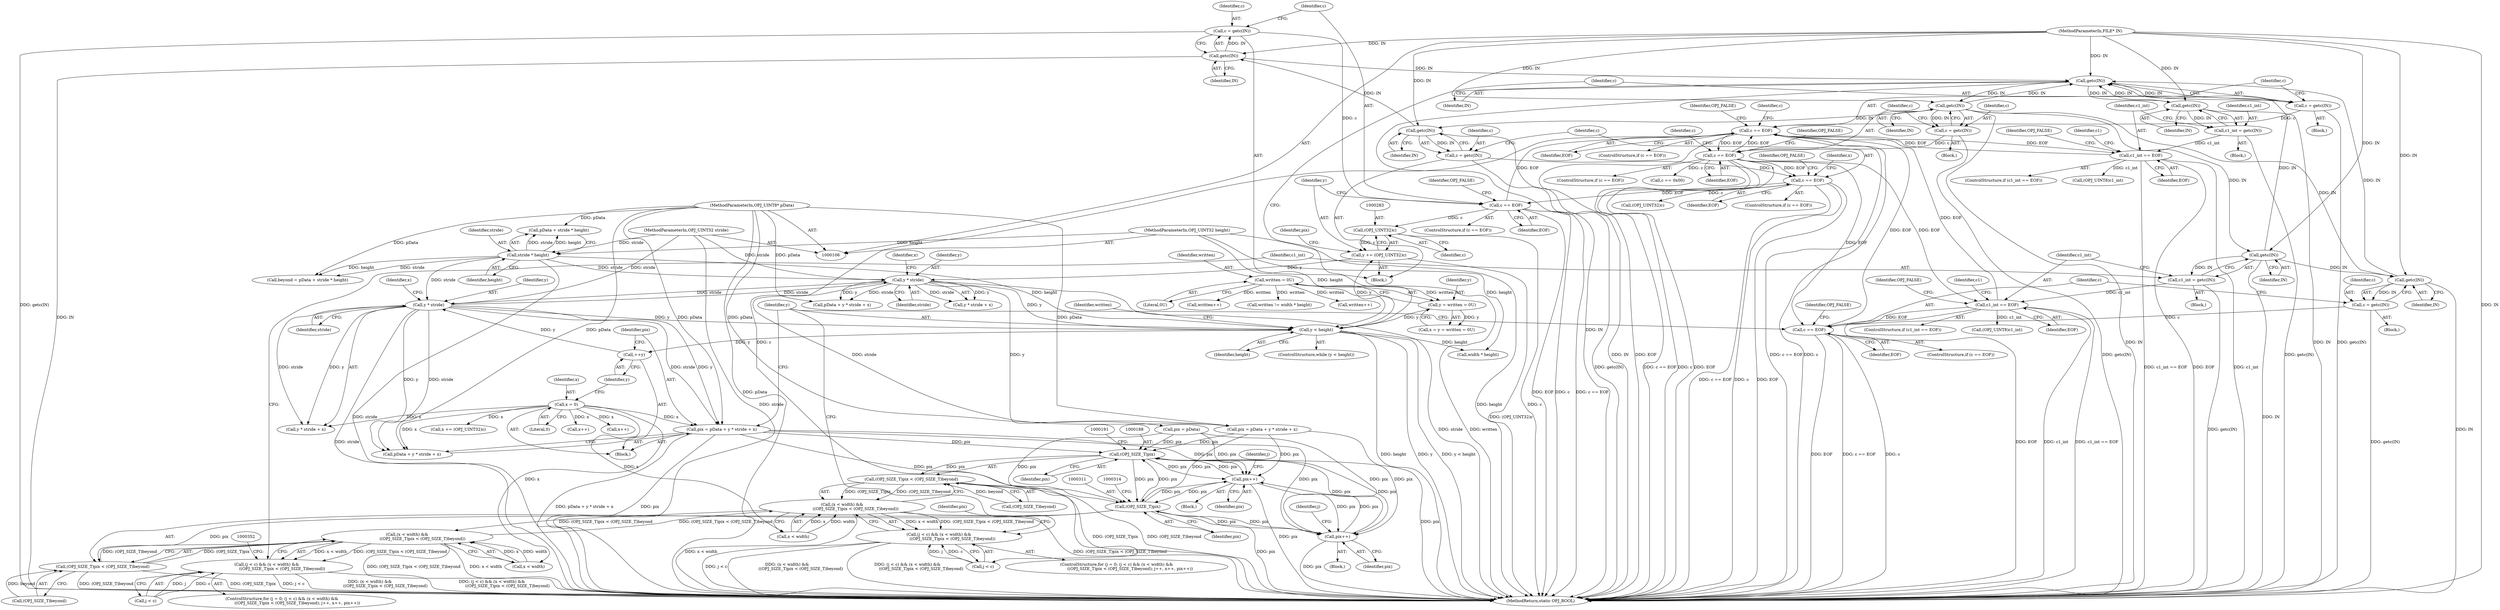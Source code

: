 digraph "0_openjpeg_8ee335227bbcaf1614124046aa25e53d67b11ec3@integer" {
"1000231" [label="(Call,pix = pData + y * stride + x)"];
"1000108" [label="(MethodParameterIn,OPJ_UINT8* pData)"];
"1000236" [label="(Call,y * stride)"];
"1000229" [label="(Call,++y)"];
"1000136" [label="(Call,y < height)"];
"1000290" [label="(Call,y * stride)"];
"1000280" [label="(Call,y += (OPJ_UINT32)c)"];
"1000282" [label="(Call,(OPJ_UINT32)c)"];
"1000274" [label="(Call,c == EOF)"];
"1000269" [label="(Call,c = getc(IN))"];
"1000271" [label="(Call,getc(IN))"];
"1000255" [label="(Call,getc(IN))"];
"1000212" [label="(Call,getc(IN))"];
"1000143" [label="(Call,getc(IN))"];
"1000329" [label="(Call,getc(IN))"];
"1000107" [label="(MethodParameterIn,FILE* IN)"];
"1000160" [label="(Call,getc(IN))"];
"1000358" [label="(Call,getc(IN))"];
"1000258" [label="(Call,c == EOF)"];
"1000253" [label="(Call,c = getc(IN))"];
"1000215" [label="(Call,c == EOF)"];
"1000210" [label="(Call,c = getc(IN))"];
"1000146" [label="(Call,c == EOF)"];
"1000141" [label="(Call,c = getc(IN))"];
"1000332" [label="(Call,c1_int == EOF)"];
"1000327" [label="(Call,c1_int = getc(IN))"];
"1000361" [label="(Call,c == EOF)"];
"1000356" [label="(Call,c = getc(IN))"];
"1000163" [label="(Call,c1_int == EOF)"];
"1000158" [label="(Call,c1_int = getc(IN))"];
"1000122" [label="(Call,stride * height)"];
"1000109" [label="(MethodParameterIn,OPJ_UINT32 stride)"];
"1000111" [label="(MethodParameterIn,OPJ_UINT32 height)"];
"1000130" [label="(Call,y = written = 0U)"];
"1000132" [label="(Call,written = 0U)"];
"1000226" [label="(Call,x = 0)"];
"1000187" [label="(Call,(OPJ_SIZE_T)pix)"];
"1000186" [label="(Call,(OPJ_SIZE_T)pix < (OPJ_SIZE_T)beyond)"];
"1000182" [label="(Call,(x < width) &&\n                     ((OPJ_SIZE_T)pix < (OPJ_SIZE_T)beyond))"];
"1000178" [label="(Call,(j < c) && (x < width) &&\n                     ((OPJ_SIZE_T)pix < (OPJ_SIZE_T)beyond))"];
"1000305" [label="(Call,(x < width) &&\n                        ((OPJ_SIZE_T)pix < (OPJ_SIZE_T)beyond))"];
"1000301" [label="(Call,(j < c) && (x < width) &&\n                        ((OPJ_SIZE_T)pix < (OPJ_SIZE_T)beyond))"];
"1000199" [label="(Call,pix++)"];
"1000310" [label="(Call,(OPJ_SIZE_T)pix)"];
"1000309" [label="(Call,(OPJ_SIZE_T)pix < (OPJ_SIZE_T)beyond)"];
"1000322" [label="(Call,pix++)"];
"1000133" [label="(Identifier,written)"];
"1000227" [label="(Identifier,x)"];
"1000204" [label="(Identifier,pix)"];
"1000124" [label="(Identifier,height)"];
"1000226" [label="(Call,x = 0)"];
"1000275" [label="(Identifier,c)"];
"1000359" [label="(Identifier,IN)"];
"1000137" [label="(Identifier,y)"];
"1000279" [label="(Identifier,OPJ_FALSE)"];
"1000134" [label="(Literal,0U)"];
"1000118" [label="(Call,beyond = pData + stride * height)"];
"1000252" [label="(Block,)"];
"1000264" [label="(Call,x += (OPJ_UINT32)c)"];
"1000257" [label="(ControlStructure,if (c == EOF))"];
"1000357" [label="(Identifier,c)"];
"1000187" [label="(Call,(OPJ_SIZE_T)pix)"];
"1000272" [label="(Identifier,IN)"];
"1000369" [label="(Identifier,written)"];
"1000183" [label="(Call,x < width)"];
"1000302" [label="(Call,j < c)"];
"1000213" [label="(Identifier,IN)"];
"1000233" [label="(Call,pData + y * stride + x)"];
"1000301" [label="(Call,(j < c) && (x < width) &&\n                        ((OPJ_SIZE_T)pix < (OPJ_SIZE_T)beyond))"];
"1000135" [label="(ControlStructure,while (y < height))"];
"1000332" [label="(Call,c1_int == EOF)"];
"1000260" [label="(Identifier,EOF)"];
"1000139" [label="(Block,)"];
"1000362" [label="(Identifier,c)"];
"1000180" [label="(Identifier,j)"];
"1000297" [label="(ControlStructure,for (j = 0; (j < c) && (x < width) &&\n                        ((OPJ_SIZE_T)pix < (OPJ_SIZE_T)beyond); j++, x++, pix++))"];
"1000312" [label="(Identifier,pix)"];
"1000109" [label="(MethodParameterIn,OPJ_UINT32 stride)"];
"1000132" [label="(Call,written = 0U)"];
"1000225" [label="(Block,)"];
"1000355" [label="(Block,)"];
"1000179" [label="(Call,j < c)"];
"1000322" [label="(Call,pix++)"];
"1000222" [label="(Call,c == 0x00)"];
"1000270" [label="(Identifier,c)"];
"1000339" [label="(Identifier,c1)"];
"1000131" [label="(Identifier,y)"];
"1000199" [label="(Call,pix++)"];
"1000165" [label="(Identifier,EOF)"];
"1000209" [label="(Block,)"];
"1000361" [label="(Call,c == EOF)"];
"1000258" [label="(Call,c == EOF)"];
"1000330" [label="(Identifier,IN)"];
"1000265" [label="(Identifier,x)"];
"1000366" [label="(Identifier,OPJ_FALSE)"];
"1000329" [label="(Call,getc(IN))"];
"1000168" [label="(Identifier,OPJ_FALSE)"];
"1000324" [label="(Block,)"];
"1000123" [label="(Identifier,stride)"];
"1000286" [label="(Identifier,pix)"];
"1000253" [label="(Call,c = getc(IN))"];
"1000381" [label="(MethodReturn,static OPJ_BOOL)"];
"1000212" [label="(Call,getc(IN))"];
"1000333" [label="(Identifier,c1_int)"];
"1000230" [label="(Identifier,y)"];
"1000159" [label="(Identifier,c1_int)"];
"1000120" [label="(Call,pData + stride * height)"];
"1000162" [label="(ControlStructure,if (c1_int == EOF))"];
"1000327" [label="(Call,c1_int = getc(IN))"];
"1000217" [label="(Identifier,EOF)"];
"1000138" [label="(Identifier,height)"];
"1000144" [label="(Identifier,IN)"];
"1000229" [label="(Call,++y)"];
"1000259" [label="(Identifier,c)"];
"1000189" [label="(Identifier,pix)"];
"1000107" [label="(MethodParameterIn,FILE* IN)"];
"1000235" [label="(Call,y * stride + x)"];
"1000306" [label="(Call,x < width)"];
"1000284" [label="(Identifier,c)"];
"1000323" [label="(Identifier,pix)"];
"1000282" [label="(Call,(OPJ_UINT32)c)"];
"1000148" [label="(Identifier,EOF)"];
"1000228" [label="(Literal,0)"];
"1000153" [label="(Identifier,c)"];
"1000287" [label="(Call,pData + y * stride + x)"];
"1000303" [label="(Identifier,j)"];
"1000232" [label="(Identifier,pix)"];
"1000154" [label="(Block,)"];
"1000334" [label="(Identifier,EOF)"];
"1000305" [label="(Call,(x < width) &&\n                        ((OPJ_SIZE_T)pix < (OPJ_SIZE_T)beyond))"];
"1000216" [label="(Identifier,c)"];
"1000151" [label="(Identifier,OPJ_FALSE)"];
"1000263" [label="(Identifier,OPJ_FALSE)"];
"1000143" [label="(Call,getc(IN))"];
"1000190" [label="(Call,(OPJ_SIZE_T)beyond)"];
"1000161" [label="(Identifier,IN)"];
"1000254" [label="(Identifier,c)"];
"1000285" [label="(Call,pix = pData + y * stride + x)"];
"1000291" [label="(Identifier,y)"];
"1000141" [label="(Call,c = getc(IN))"];
"1000200" [label="(Identifier,pix)"];
"1000186" [label="(Call,(OPJ_SIZE_T)pix < (OPJ_SIZE_T)beyond)"];
"1000309" [label="(Call,(OPJ_SIZE_T)pix < (OPJ_SIZE_T)beyond)"];
"1000337" [label="(Identifier,OPJ_FALSE)"];
"1000142" [label="(Identifier,c)"];
"1000292" [label="(Identifier,stride)"];
"1000269" [label="(Call,c = getc(IN))"];
"1000266" [label="(Call,(OPJ_UINT32)c)"];
"1000211" [label="(Identifier,c)"];
"1000108" [label="(MethodParameterIn,OPJ_UINT8* pData)"];
"1000197" [label="(Call,x++)"];
"1000363" [label="(Identifier,EOF)"];
"1000170" [label="(Identifier,c1)"];
"1000146" [label="(Call,c == EOF)"];
"1000290" [label="(Call,y * stride)"];
"1000158" [label="(Call,c1_int = getc(IN))"];
"1000196" [label="(Block,)"];
"1000271" [label="(Call,getc(IN))"];
"1000163" [label="(Call,c1_int == EOF)"];
"1000238" [label="(Identifier,stride)"];
"1000293" [label="(Identifier,x)"];
"1000223" [label="(Identifier,c)"];
"1000122" [label="(Call,stride * height)"];
"1000147" [label="(Identifier,c)"];
"1000276" [label="(Identifier,EOF)"];
"1000347" [label="(Call,written++)"];
"1000320" [label="(Call,x++)"];
"1000255" [label="(Call,getc(IN))"];
"1000289" [label="(Call,y * stride + x)"];
"1000239" [label="(Identifier,x)"];
"1000280" [label="(Call,y += (OPJ_UINT32)c)"];
"1000128" [label="(Call,x = y = written = 0U)"];
"1000220" [label="(Identifier,OPJ_FALSE)"];
"1000313" [label="(Call,(OPJ_SIZE_T)beyond)"];
"1000210" [label="(Call,c = getc(IN))"];
"1000368" [label="(Call,written != width * height)"];
"1000125" [label="(Call,pix = pData)"];
"1000164" [label="(Identifier,c1_int)"];
"1000182" [label="(Call,(x < width) &&\n                     ((OPJ_SIZE_T)pix < (OPJ_SIZE_T)beyond))"];
"1000174" [label="(ControlStructure,for (j = 0; (j < c) && (x < width) &&\n                     ((OPJ_SIZE_T)pix < (OPJ_SIZE_T)beyond); j++, x++, pix++))"];
"1000256" [label="(Identifier,IN)"];
"1000145" [label="(ControlStructure,if (c == EOF))"];
"1000171" [label="(Call,(OPJ_UINT8)c1_int)"];
"1000214" [label="(ControlStructure,if (c == EOF))"];
"1000178" [label="(Call,(j < c) && (x < width) &&\n                     ((OPJ_SIZE_T)pix < (OPJ_SIZE_T)beyond))"];
"1000130" [label="(Call,y = written = 0U)"];
"1000281" [label="(Identifier,y)"];
"1000236" [label="(Call,y * stride)"];
"1000328" [label="(Identifier,c1_int)"];
"1000370" [label="(Call,width * height)"];
"1000273" [label="(ControlStructure,if (c == EOF))"];
"1000111" [label="(MethodParameterIn,OPJ_UINT32 height)"];
"1000358" [label="(Call,getc(IN))"];
"1000231" [label="(Call,pix = pData + y * stride + x)"];
"1000356" [label="(Call,c = getc(IN))"];
"1000215" [label="(Call,c == EOF)"];
"1000237" [label="(Identifier,y)"];
"1000206" [label="(Call,written++)"];
"1000331" [label="(ControlStructure,if (c1_int == EOF))"];
"1000319" [label="(Block,)"];
"1000340" [label="(Call,(OPJ_UINT8)c1_int)"];
"1000360" [label="(ControlStructure,if (c == EOF))"];
"1000160" [label="(Call,getc(IN))"];
"1000274" [label="(Call,c == EOF)"];
"1000310" [label="(Call,(OPJ_SIZE_T)pix)"];
"1000136" [label="(Call,y < height)"];
"1000231" -> "1000225"  [label="AST: "];
"1000231" -> "1000233"  [label="CFG: "];
"1000232" -> "1000231"  [label="AST: "];
"1000233" -> "1000231"  [label="AST: "];
"1000137" -> "1000231"  [label="CFG: "];
"1000231" -> "1000381"  [label="DDG: pData + y * stride + x"];
"1000231" -> "1000381"  [label="DDG: pix"];
"1000231" -> "1000187"  [label="DDG: pix"];
"1000231" -> "1000199"  [label="DDG: pix"];
"1000108" -> "1000231"  [label="DDG: pData"];
"1000236" -> "1000231"  [label="DDG: y"];
"1000236" -> "1000231"  [label="DDG: stride"];
"1000226" -> "1000231"  [label="DDG: x"];
"1000231" -> "1000310"  [label="DDG: pix"];
"1000231" -> "1000322"  [label="DDG: pix"];
"1000108" -> "1000106"  [label="AST: "];
"1000108" -> "1000381"  [label="DDG: pData"];
"1000108" -> "1000118"  [label="DDG: pData"];
"1000108" -> "1000120"  [label="DDG: pData"];
"1000108" -> "1000125"  [label="DDG: pData"];
"1000108" -> "1000233"  [label="DDG: pData"];
"1000108" -> "1000285"  [label="DDG: pData"];
"1000108" -> "1000287"  [label="DDG: pData"];
"1000236" -> "1000235"  [label="AST: "];
"1000236" -> "1000238"  [label="CFG: "];
"1000237" -> "1000236"  [label="AST: "];
"1000238" -> "1000236"  [label="AST: "];
"1000239" -> "1000236"  [label="CFG: "];
"1000236" -> "1000381"  [label="DDG: stride"];
"1000236" -> "1000136"  [label="DDG: y"];
"1000236" -> "1000233"  [label="DDG: y"];
"1000236" -> "1000233"  [label="DDG: stride"];
"1000236" -> "1000235"  [label="DDG: y"];
"1000236" -> "1000235"  [label="DDG: stride"];
"1000229" -> "1000236"  [label="DDG: y"];
"1000290" -> "1000236"  [label="DDG: stride"];
"1000122" -> "1000236"  [label="DDG: stride"];
"1000109" -> "1000236"  [label="DDG: stride"];
"1000236" -> "1000290"  [label="DDG: stride"];
"1000229" -> "1000225"  [label="AST: "];
"1000229" -> "1000230"  [label="CFG: "];
"1000230" -> "1000229"  [label="AST: "];
"1000232" -> "1000229"  [label="CFG: "];
"1000136" -> "1000229"  [label="DDG: y"];
"1000136" -> "1000135"  [label="AST: "];
"1000136" -> "1000138"  [label="CFG: "];
"1000137" -> "1000136"  [label="AST: "];
"1000138" -> "1000136"  [label="AST: "];
"1000142" -> "1000136"  [label="CFG: "];
"1000369" -> "1000136"  [label="CFG: "];
"1000136" -> "1000381"  [label="DDG: y < height"];
"1000136" -> "1000381"  [label="DDG: height"];
"1000136" -> "1000381"  [label="DDG: y"];
"1000290" -> "1000136"  [label="DDG: y"];
"1000130" -> "1000136"  [label="DDG: y"];
"1000122" -> "1000136"  [label="DDG: height"];
"1000111" -> "1000136"  [label="DDG: height"];
"1000136" -> "1000280"  [label="DDG: y"];
"1000136" -> "1000370"  [label="DDG: height"];
"1000290" -> "1000289"  [label="AST: "];
"1000290" -> "1000292"  [label="CFG: "];
"1000291" -> "1000290"  [label="AST: "];
"1000292" -> "1000290"  [label="AST: "];
"1000293" -> "1000290"  [label="CFG: "];
"1000290" -> "1000381"  [label="DDG: stride"];
"1000290" -> "1000285"  [label="DDG: y"];
"1000290" -> "1000285"  [label="DDG: stride"];
"1000290" -> "1000287"  [label="DDG: y"];
"1000290" -> "1000287"  [label="DDG: stride"];
"1000290" -> "1000289"  [label="DDG: y"];
"1000290" -> "1000289"  [label="DDG: stride"];
"1000280" -> "1000290"  [label="DDG: y"];
"1000122" -> "1000290"  [label="DDG: stride"];
"1000109" -> "1000290"  [label="DDG: stride"];
"1000280" -> "1000252"  [label="AST: "];
"1000280" -> "1000282"  [label="CFG: "];
"1000281" -> "1000280"  [label="AST: "];
"1000282" -> "1000280"  [label="AST: "];
"1000286" -> "1000280"  [label="CFG: "];
"1000280" -> "1000381"  [label="DDG: (OPJ_UINT32)c"];
"1000282" -> "1000280"  [label="DDG: c"];
"1000282" -> "1000284"  [label="CFG: "];
"1000283" -> "1000282"  [label="AST: "];
"1000284" -> "1000282"  [label="AST: "];
"1000282" -> "1000381"  [label="DDG: c"];
"1000274" -> "1000282"  [label="DDG: c"];
"1000274" -> "1000273"  [label="AST: "];
"1000274" -> "1000276"  [label="CFG: "];
"1000275" -> "1000274"  [label="AST: "];
"1000276" -> "1000274"  [label="AST: "];
"1000279" -> "1000274"  [label="CFG: "];
"1000281" -> "1000274"  [label="CFG: "];
"1000274" -> "1000381"  [label="DDG: c"];
"1000274" -> "1000381"  [label="DDG: c == EOF"];
"1000274" -> "1000381"  [label="DDG: EOF"];
"1000274" -> "1000146"  [label="DDG: EOF"];
"1000269" -> "1000274"  [label="DDG: c"];
"1000258" -> "1000274"  [label="DDG: EOF"];
"1000269" -> "1000252"  [label="AST: "];
"1000269" -> "1000271"  [label="CFG: "];
"1000270" -> "1000269"  [label="AST: "];
"1000271" -> "1000269"  [label="AST: "];
"1000275" -> "1000269"  [label="CFG: "];
"1000269" -> "1000381"  [label="DDG: getc(IN)"];
"1000271" -> "1000269"  [label="DDG: IN"];
"1000271" -> "1000272"  [label="CFG: "];
"1000272" -> "1000271"  [label="AST: "];
"1000271" -> "1000381"  [label="DDG: IN"];
"1000271" -> "1000143"  [label="DDG: IN"];
"1000255" -> "1000271"  [label="DDG: IN"];
"1000107" -> "1000271"  [label="DDG: IN"];
"1000255" -> "1000253"  [label="AST: "];
"1000255" -> "1000256"  [label="CFG: "];
"1000256" -> "1000255"  [label="AST: "];
"1000253" -> "1000255"  [label="CFG: "];
"1000255" -> "1000381"  [label="DDG: IN"];
"1000255" -> "1000253"  [label="DDG: IN"];
"1000212" -> "1000255"  [label="DDG: IN"];
"1000107" -> "1000255"  [label="DDG: IN"];
"1000212" -> "1000210"  [label="AST: "];
"1000212" -> "1000213"  [label="CFG: "];
"1000213" -> "1000212"  [label="AST: "];
"1000210" -> "1000212"  [label="CFG: "];
"1000212" -> "1000381"  [label="DDG: IN"];
"1000212" -> "1000143"  [label="DDG: IN"];
"1000212" -> "1000210"  [label="DDG: IN"];
"1000143" -> "1000212"  [label="DDG: IN"];
"1000107" -> "1000212"  [label="DDG: IN"];
"1000212" -> "1000329"  [label="DDG: IN"];
"1000212" -> "1000358"  [label="DDG: IN"];
"1000143" -> "1000141"  [label="AST: "];
"1000143" -> "1000144"  [label="CFG: "];
"1000144" -> "1000143"  [label="AST: "];
"1000141" -> "1000143"  [label="CFG: "];
"1000143" -> "1000381"  [label="DDG: IN"];
"1000143" -> "1000141"  [label="DDG: IN"];
"1000329" -> "1000143"  [label="DDG: IN"];
"1000160" -> "1000143"  [label="DDG: IN"];
"1000358" -> "1000143"  [label="DDG: IN"];
"1000107" -> "1000143"  [label="DDG: IN"];
"1000143" -> "1000160"  [label="DDG: IN"];
"1000329" -> "1000327"  [label="AST: "];
"1000329" -> "1000330"  [label="CFG: "];
"1000330" -> "1000329"  [label="AST: "];
"1000327" -> "1000329"  [label="CFG: "];
"1000329" -> "1000381"  [label="DDG: IN"];
"1000329" -> "1000327"  [label="DDG: IN"];
"1000107" -> "1000329"  [label="DDG: IN"];
"1000329" -> "1000358"  [label="DDG: IN"];
"1000107" -> "1000106"  [label="AST: "];
"1000107" -> "1000381"  [label="DDG: IN"];
"1000107" -> "1000160"  [label="DDG: IN"];
"1000107" -> "1000358"  [label="DDG: IN"];
"1000160" -> "1000158"  [label="AST: "];
"1000160" -> "1000161"  [label="CFG: "];
"1000161" -> "1000160"  [label="AST: "];
"1000158" -> "1000160"  [label="CFG: "];
"1000160" -> "1000381"  [label="DDG: IN"];
"1000160" -> "1000158"  [label="DDG: IN"];
"1000358" -> "1000356"  [label="AST: "];
"1000358" -> "1000359"  [label="CFG: "];
"1000359" -> "1000358"  [label="AST: "];
"1000356" -> "1000358"  [label="CFG: "];
"1000358" -> "1000381"  [label="DDG: IN"];
"1000358" -> "1000356"  [label="DDG: IN"];
"1000258" -> "1000257"  [label="AST: "];
"1000258" -> "1000260"  [label="CFG: "];
"1000259" -> "1000258"  [label="AST: "];
"1000260" -> "1000258"  [label="AST: "];
"1000263" -> "1000258"  [label="CFG: "];
"1000265" -> "1000258"  [label="CFG: "];
"1000258" -> "1000381"  [label="DDG: c"];
"1000258" -> "1000381"  [label="DDG: EOF"];
"1000258" -> "1000381"  [label="DDG: c == EOF"];
"1000253" -> "1000258"  [label="DDG: c"];
"1000215" -> "1000258"  [label="DDG: EOF"];
"1000258" -> "1000266"  [label="DDG: c"];
"1000253" -> "1000252"  [label="AST: "];
"1000254" -> "1000253"  [label="AST: "];
"1000259" -> "1000253"  [label="CFG: "];
"1000253" -> "1000381"  [label="DDG: getc(IN)"];
"1000215" -> "1000214"  [label="AST: "];
"1000215" -> "1000217"  [label="CFG: "];
"1000216" -> "1000215"  [label="AST: "];
"1000217" -> "1000215"  [label="AST: "];
"1000220" -> "1000215"  [label="CFG: "];
"1000223" -> "1000215"  [label="CFG: "];
"1000215" -> "1000381"  [label="DDG: c"];
"1000215" -> "1000381"  [label="DDG: EOF"];
"1000215" -> "1000381"  [label="DDG: c == EOF"];
"1000215" -> "1000146"  [label="DDG: EOF"];
"1000210" -> "1000215"  [label="DDG: c"];
"1000146" -> "1000215"  [label="DDG: EOF"];
"1000215" -> "1000222"  [label="DDG: c"];
"1000215" -> "1000332"  [label="DDG: EOF"];
"1000215" -> "1000361"  [label="DDG: EOF"];
"1000210" -> "1000209"  [label="AST: "];
"1000211" -> "1000210"  [label="AST: "];
"1000216" -> "1000210"  [label="CFG: "];
"1000210" -> "1000381"  [label="DDG: getc(IN)"];
"1000146" -> "1000145"  [label="AST: "];
"1000146" -> "1000148"  [label="CFG: "];
"1000147" -> "1000146"  [label="AST: "];
"1000148" -> "1000146"  [label="AST: "];
"1000151" -> "1000146"  [label="CFG: "];
"1000153" -> "1000146"  [label="CFG: "];
"1000146" -> "1000381"  [label="DDG: EOF"];
"1000146" -> "1000381"  [label="DDG: c == EOF"];
"1000146" -> "1000381"  [label="DDG: c"];
"1000141" -> "1000146"  [label="DDG: c"];
"1000332" -> "1000146"  [label="DDG: EOF"];
"1000361" -> "1000146"  [label="DDG: EOF"];
"1000163" -> "1000146"  [label="DDG: EOF"];
"1000146" -> "1000163"  [label="DDG: EOF"];
"1000146" -> "1000179"  [label="DDG: c"];
"1000141" -> "1000139"  [label="AST: "];
"1000142" -> "1000141"  [label="AST: "];
"1000147" -> "1000141"  [label="CFG: "];
"1000141" -> "1000381"  [label="DDG: getc(IN)"];
"1000332" -> "1000331"  [label="AST: "];
"1000332" -> "1000334"  [label="CFG: "];
"1000333" -> "1000332"  [label="AST: "];
"1000334" -> "1000332"  [label="AST: "];
"1000337" -> "1000332"  [label="CFG: "];
"1000339" -> "1000332"  [label="CFG: "];
"1000332" -> "1000381"  [label="DDG: EOF"];
"1000332" -> "1000381"  [label="DDG: c1_int"];
"1000332" -> "1000381"  [label="DDG: c1_int == EOF"];
"1000327" -> "1000332"  [label="DDG: c1_int"];
"1000332" -> "1000340"  [label="DDG: c1_int"];
"1000332" -> "1000361"  [label="DDG: EOF"];
"1000327" -> "1000324"  [label="AST: "];
"1000328" -> "1000327"  [label="AST: "];
"1000333" -> "1000327"  [label="CFG: "];
"1000327" -> "1000381"  [label="DDG: getc(IN)"];
"1000361" -> "1000360"  [label="AST: "];
"1000361" -> "1000363"  [label="CFG: "];
"1000362" -> "1000361"  [label="AST: "];
"1000363" -> "1000361"  [label="AST: "];
"1000137" -> "1000361"  [label="CFG: "];
"1000366" -> "1000361"  [label="CFG: "];
"1000361" -> "1000381"  [label="DDG: c == EOF"];
"1000361" -> "1000381"  [label="DDG: c"];
"1000361" -> "1000381"  [label="DDG: EOF"];
"1000356" -> "1000361"  [label="DDG: c"];
"1000356" -> "1000355"  [label="AST: "];
"1000357" -> "1000356"  [label="AST: "];
"1000362" -> "1000356"  [label="CFG: "];
"1000356" -> "1000381"  [label="DDG: getc(IN)"];
"1000163" -> "1000162"  [label="AST: "];
"1000163" -> "1000165"  [label="CFG: "];
"1000164" -> "1000163"  [label="AST: "];
"1000165" -> "1000163"  [label="AST: "];
"1000168" -> "1000163"  [label="CFG: "];
"1000170" -> "1000163"  [label="CFG: "];
"1000163" -> "1000381"  [label="DDG: c1_int"];
"1000163" -> "1000381"  [label="DDG: c1_int == EOF"];
"1000163" -> "1000381"  [label="DDG: EOF"];
"1000158" -> "1000163"  [label="DDG: c1_int"];
"1000163" -> "1000171"  [label="DDG: c1_int"];
"1000158" -> "1000154"  [label="AST: "];
"1000159" -> "1000158"  [label="AST: "];
"1000164" -> "1000158"  [label="CFG: "];
"1000158" -> "1000381"  [label="DDG: getc(IN)"];
"1000122" -> "1000120"  [label="AST: "];
"1000122" -> "1000124"  [label="CFG: "];
"1000123" -> "1000122"  [label="AST: "];
"1000124" -> "1000122"  [label="AST: "];
"1000120" -> "1000122"  [label="CFG: "];
"1000122" -> "1000381"  [label="DDG: stride"];
"1000122" -> "1000118"  [label="DDG: stride"];
"1000122" -> "1000118"  [label="DDG: height"];
"1000122" -> "1000120"  [label="DDG: stride"];
"1000122" -> "1000120"  [label="DDG: height"];
"1000109" -> "1000122"  [label="DDG: stride"];
"1000111" -> "1000122"  [label="DDG: height"];
"1000109" -> "1000106"  [label="AST: "];
"1000109" -> "1000381"  [label="DDG: stride"];
"1000111" -> "1000106"  [label="AST: "];
"1000111" -> "1000381"  [label="DDG: height"];
"1000111" -> "1000370"  [label="DDG: height"];
"1000130" -> "1000128"  [label="AST: "];
"1000130" -> "1000132"  [label="CFG: "];
"1000131" -> "1000130"  [label="AST: "];
"1000132" -> "1000130"  [label="AST: "];
"1000128" -> "1000130"  [label="CFG: "];
"1000130" -> "1000128"  [label="DDG: y"];
"1000132" -> "1000130"  [label="DDG: written"];
"1000132" -> "1000134"  [label="CFG: "];
"1000133" -> "1000132"  [label="AST: "];
"1000134" -> "1000132"  [label="AST: "];
"1000132" -> "1000381"  [label="DDG: written"];
"1000132" -> "1000206"  [label="DDG: written"];
"1000132" -> "1000347"  [label="DDG: written"];
"1000132" -> "1000368"  [label="DDG: written"];
"1000226" -> "1000225"  [label="AST: "];
"1000226" -> "1000228"  [label="CFG: "];
"1000227" -> "1000226"  [label="AST: "];
"1000228" -> "1000226"  [label="AST: "];
"1000230" -> "1000226"  [label="CFG: "];
"1000226" -> "1000183"  [label="DDG: x"];
"1000226" -> "1000197"  [label="DDG: x"];
"1000226" -> "1000233"  [label="DDG: x"];
"1000226" -> "1000235"  [label="DDG: x"];
"1000226" -> "1000264"  [label="DDG: x"];
"1000226" -> "1000306"  [label="DDG: x"];
"1000226" -> "1000320"  [label="DDG: x"];
"1000187" -> "1000186"  [label="AST: "];
"1000187" -> "1000189"  [label="CFG: "];
"1000188" -> "1000187"  [label="AST: "];
"1000189" -> "1000187"  [label="AST: "];
"1000191" -> "1000187"  [label="CFG: "];
"1000187" -> "1000381"  [label="DDG: pix"];
"1000187" -> "1000186"  [label="DDG: pix"];
"1000310" -> "1000187"  [label="DDG: pix"];
"1000199" -> "1000187"  [label="DDG: pix"];
"1000322" -> "1000187"  [label="DDG: pix"];
"1000285" -> "1000187"  [label="DDG: pix"];
"1000125" -> "1000187"  [label="DDG: pix"];
"1000187" -> "1000199"  [label="DDG: pix"];
"1000187" -> "1000310"  [label="DDG: pix"];
"1000187" -> "1000322"  [label="DDG: pix"];
"1000186" -> "1000182"  [label="AST: "];
"1000186" -> "1000190"  [label="CFG: "];
"1000190" -> "1000186"  [label="AST: "];
"1000182" -> "1000186"  [label="CFG: "];
"1000186" -> "1000381"  [label="DDG: (OPJ_SIZE_T)pix"];
"1000186" -> "1000381"  [label="DDG: (OPJ_SIZE_T)beyond"];
"1000186" -> "1000182"  [label="DDG: (OPJ_SIZE_T)pix"];
"1000186" -> "1000182"  [label="DDG: (OPJ_SIZE_T)beyond"];
"1000190" -> "1000186"  [label="DDG: beyond"];
"1000182" -> "1000178"  [label="AST: "];
"1000182" -> "1000183"  [label="CFG: "];
"1000183" -> "1000182"  [label="AST: "];
"1000178" -> "1000182"  [label="CFG: "];
"1000182" -> "1000381"  [label="DDG: (OPJ_SIZE_T)pix < (OPJ_SIZE_T)beyond"];
"1000182" -> "1000381"  [label="DDG: x < width"];
"1000182" -> "1000178"  [label="DDG: x < width"];
"1000182" -> "1000178"  [label="DDG: (OPJ_SIZE_T)pix < (OPJ_SIZE_T)beyond"];
"1000183" -> "1000182"  [label="DDG: x"];
"1000183" -> "1000182"  [label="DDG: width"];
"1000305" -> "1000182"  [label="DDG: (OPJ_SIZE_T)pix < (OPJ_SIZE_T)beyond"];
"1000182" -> "1000305"  [label="DDG: (OPJ_SIZE_T)pix < (OPJ_SIZE_T)beyond"];
"1000178" -> "1000174"  [label="AST: "];
"1000178" -> "1000179"  [label="CFG: "];
"1000179" -> "1000178"  [label="AST: "];
"1000137" -> "1000178"  [label="CFG: "];
"1000204" -> "1000178"  [label="CFG: "];
"1000178" -> "1000381"  [label="DDG: (x < width) &&\n                     ((OPJ_SIZE_T)pix < (OPJ_SIZE_T)beyond)"];
"1000178" -> "1000381"  [label="DDG: (j < c) && (x < width) &&\n                     ((OPJ_SIZE_T)pix < (OPJ_SIZE_T)beyond)"];
"1000178" -> "1000381"  [label="DDG: j < c"];
"1000179" -> "1000178"  [label="DDG: j"];
"1000179" -> "1000178"  [label="DDG: c"];
"1000305" -> "1000301"  [label="AST: "];
"1000305" -> "1000306"  [label="CFG: "];
"1000305" -> "1000309"  [label="CFG: "];
"1000306" -> "1000305"  [label="AST: "];
"1000309" -> "1000305"  [label="AST: "];
"1000301" -> "1000305"  [label="CFG: "];
"1000305" -> "1000381"  [label="DDG: (OPJ_SIZE_T)pix < (OPJ_SIZE_T)beyond"];
"1000305" -> "1000381"  [label="DDG: x < width"];
"1000305" -> "1000301"  [label="DDG: x < width"];
"1000305" -> "1000301"  [label="DDG: (OPJ_SIZE_T)pix < (OPJ_SIZE_T)beyond"];
"1000306" -> "1000305"  [label="DDG: x"];
"1000306" -> "1000305"  [label="DDG: width"];
"1000309" -> "1000305"  [label="DDG: (OPJ_SIZE_T)pix"];
"1000309" -> "1000305"  [label="DDG: (OPJ_SIZE_T)beyond"];
"1000301" -> "1000297"  [label="AST: "];
"1000301" -> "1000302"  [label="CFG: "];
"1000302" -> "1000301"  [label="AST: "];
"1000328" -> "1000301"  [label="CFG: "];
"1000352" -> "1000301"  [label="CFG: "];
"1000301" -> "1000381"  [label="DDG: (x < width) &&\n                        ((OPJ_SIZE_T)pix < (OPJ_SIZE_T)beyond)"];
"1000301" -> "1000381"  [label="DDG: (j < c) && (x < width) &&\n                        ((OPJ_SIZE_T)pix < (OPJ_SIZE_T)beyond)"];
"1000301" -> "1000381"  [label="DDG: j < c"];
"1000302" -> "1000301"  [label="DDG: j"];
"1000302" -> "1000301"  [label="DDG: c"];
"1000199" -> "1000196"  [label="AST: "];
"1000199" -> "1000200"  [label="CFG: "];
"1000200" -> "1000199"  [label="AST: "];
"1000180" -> "1000199"  [label="CFG: "];
"1000199" -> "1000381"  [label="DDG: pix"];
"1000310" -> "1000199"  [label="DDG: pix"];
"1000322" -> "1000199"  [label="DDG: pix"];
"1000285" -> "1000199"  [label="DDG: pix"];
"1000125" -> "1000199"  [label="DDG: pix"];
"1000199" -> "1000310"  [label="DDG: pix"];
"1000199" -> "1000322"  [label="DDG: pix"];
"1000310" -> "1000309"  [label="AST: "];
"1000310" -> "1000312"  [label="CFG: "];
"1000311" -> "1000310"  [label="AST: "];
"1000312" -> "1000310"  [label="AST: "];
"1000314" -> "1000310"  [label="CFG: "];
"1000310" -> "1000381"  [label="DDG: pix"];
"1000310" -> "1000309"  [label="DDG: pix"];
"1000322" -> "1000310"  [label="DDG: pix"];
"1000285" -> "1000310"  [label="DDG: pix"];
"1000125" -> "1000310"  [label="DDG: pix"];
"1000310" -> "1000322"  [label="DDG: pix"];
"1000309" -> "1000313"  [label="CFG: "];
"1000313" -> "1000309"  [label="AST: "];
"1000309" -> "1000381"  [label="DDG: (OPJ_SIZE_T)pix"];
"1000309" -> "1000381"  [label="DDG: (OPJ_SIZE_T)beyond"];
"1000313" -> "1000309"  [label="DDG: beyond"];
"1000322" -> "1000319"  [label="AST: "];
"1000322" -> "1000323"  [label="CFG: "];
"1000323" -> "1000322"  [label="AST: "];
"1000303" -> "1000322"  [label="CFG: "];
"1000322" -> "1000381"  [label="DDG: pix"];
"1000285" -> "1000322"  [label="DDG: pix"];
"1000125" -> "1000322"  [label="DDG: pix"];
}
